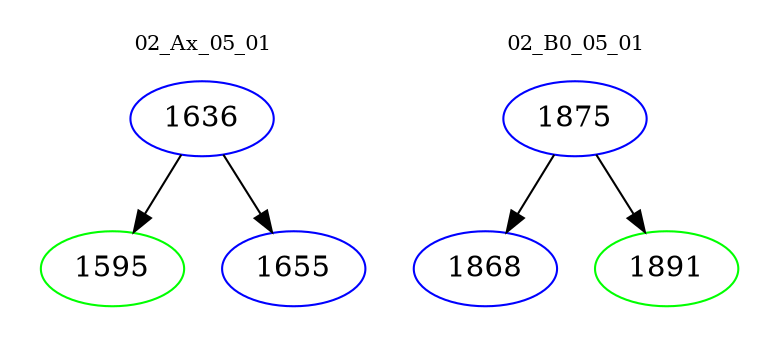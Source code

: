 digraph{
subgraph cluster_0 {
color = white
label = "02_Ax_05_01";
fontsize=10;
T0_1636 [label="1636", color="blue"]
T0_1636 -> T0_1595 [color="black"]
T0_1595 [label="1595", color="green"]
T0_1636 -> T0_1655 [color="black"]
T0_1655 [label="1655", color="blue"]
}
subgraph cluster_1 {
color = white
label = "02_B0_05_01";
fontsize=10;
T1_1875 [label="1875", color="blue"]
T1_1875 -> T1_1868 [color="black"]
T1_1868 [label="1868", color="blue"]
T1_1875 -> T1_1891 [color="black"]
T1_1891 [label="1891", color="green"]
}
}
